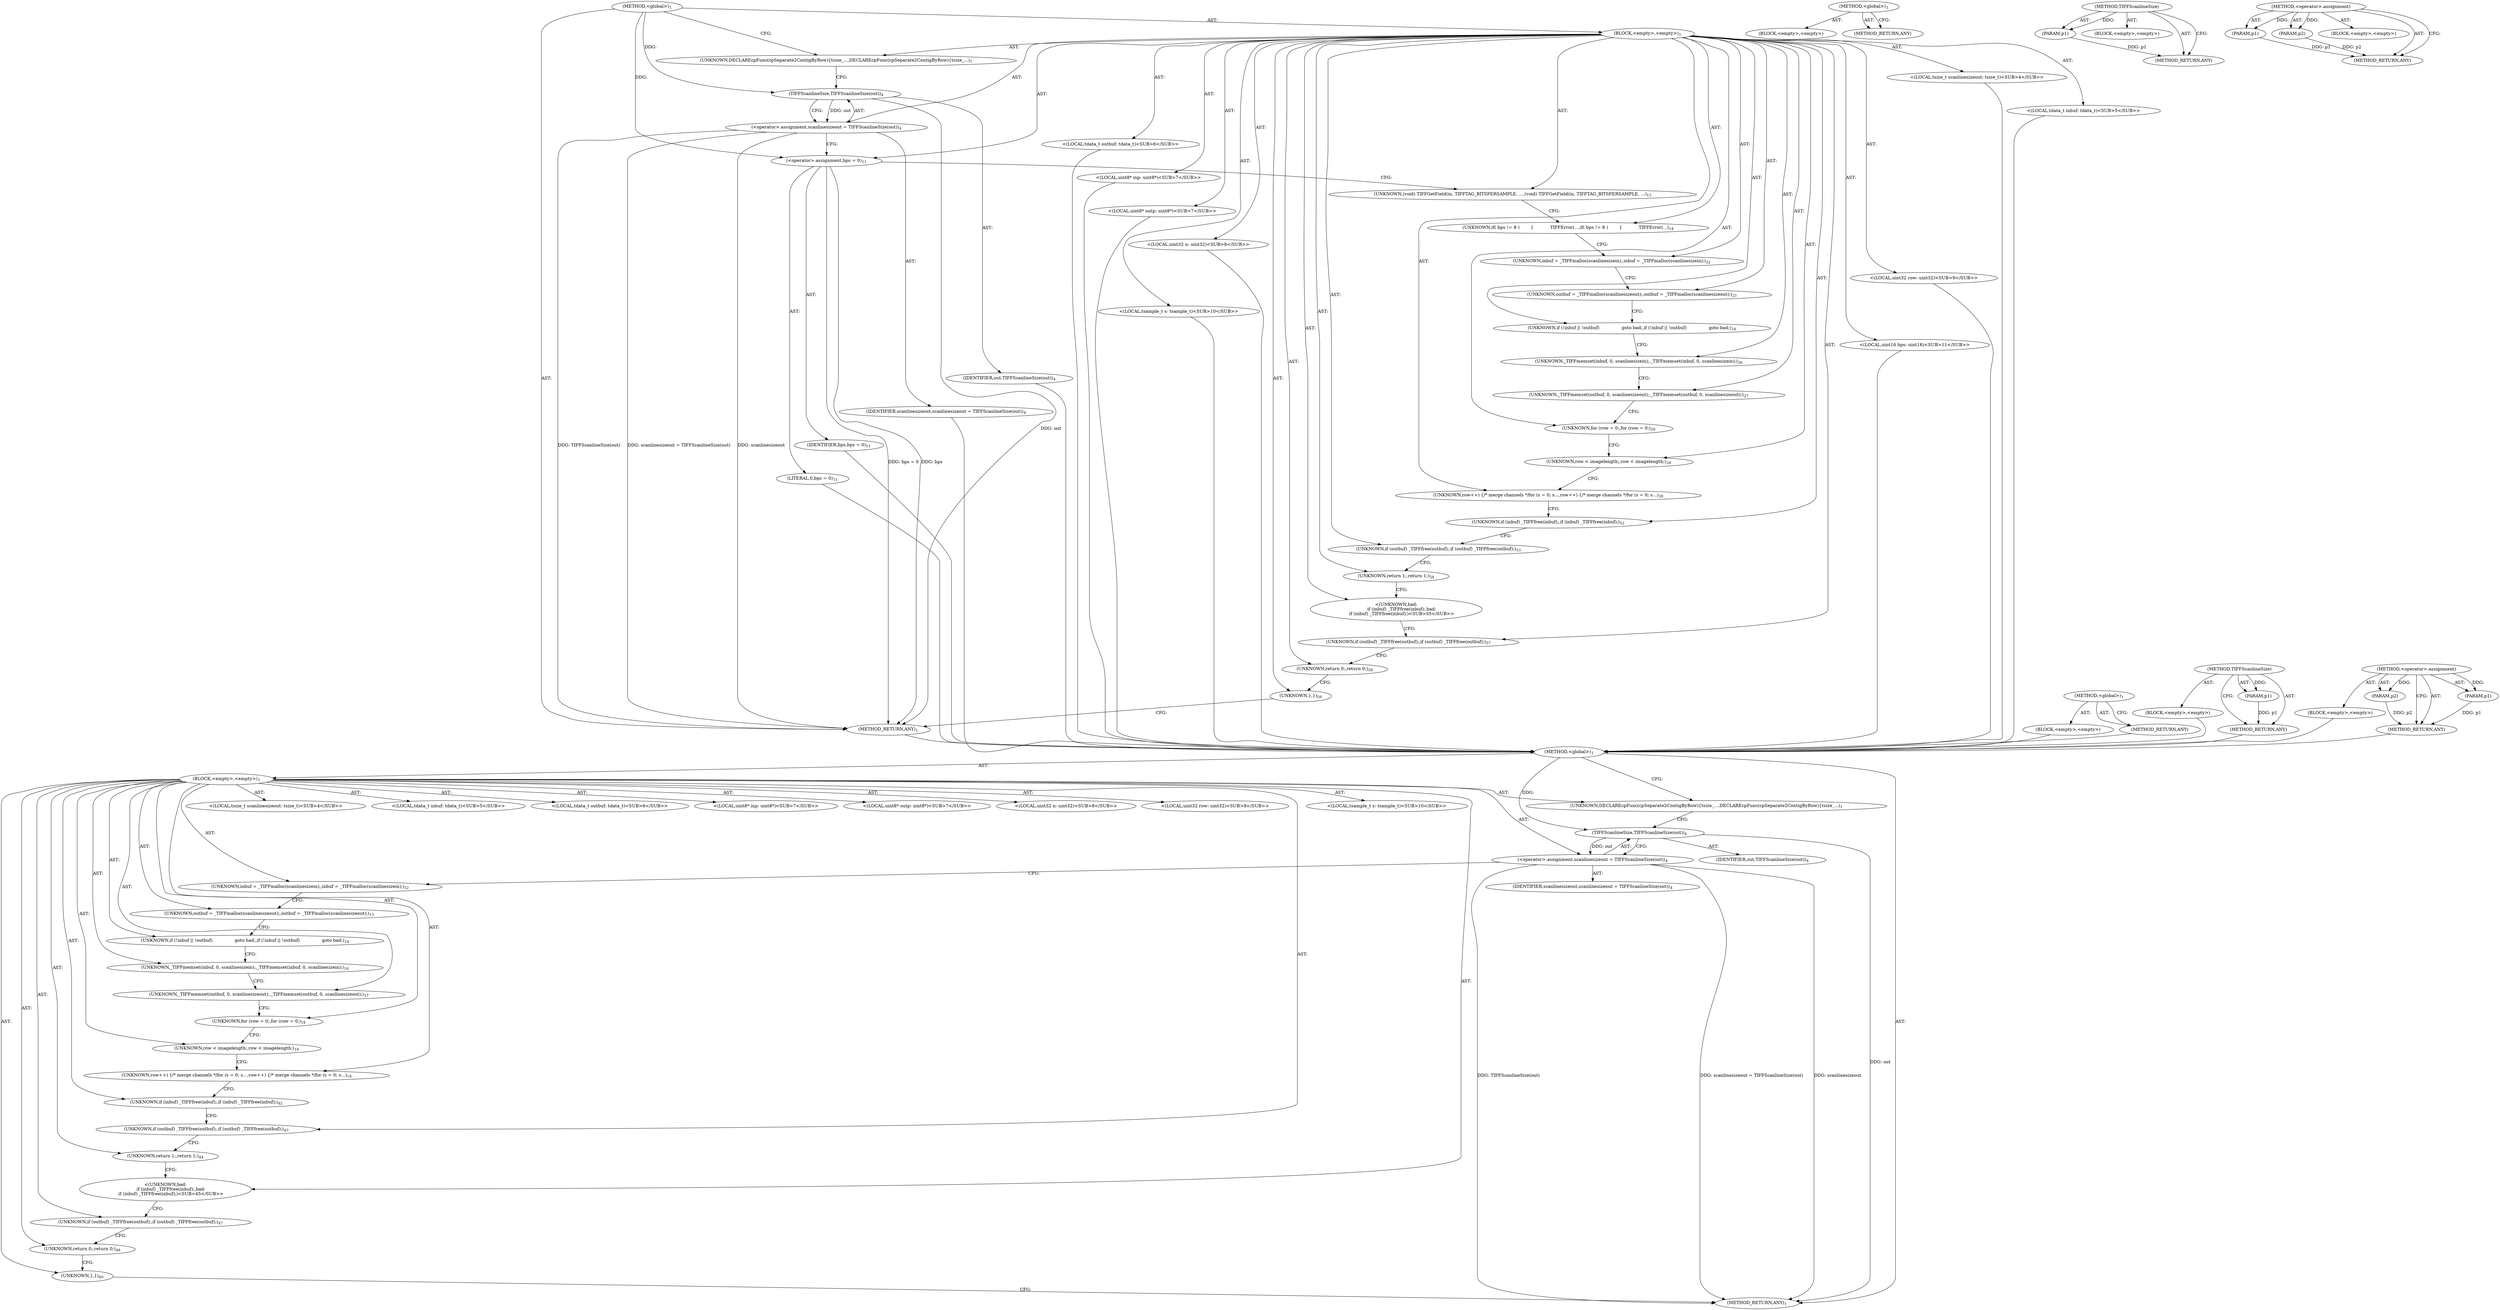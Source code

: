 digraph "&lt;operator&gt;.assignment" {
vulnerable_6 [label=<(METHOD,&lt;global&gt;)<SUB>1</SUB>>];
vulnerable_7 [label=<(BLOCK,&lt;empty&gt;,&lt;empty&gt;)<SUB>1</SUB>>];
vulnerable_8 [label=<(UNKNOWN,DECLAREcpFunc(cpSeparate2ContigByRow)
{
	tsize_...,DECLAREcpFunc(cpSeparate2ContigByRow)
{
	tsize_...)<SUB>1</SUB>>];
vulnerable_9 [label="<(LOCAL,tsize_t scanlinesizeout: tsize_t)<SUB>4</SUB>>"];
vulnerable_10 [label=<(&lt;operator&gt;.assignment,scanlinesizeout = TIFFScanlineSize(out))<SUB>4</SUB>>];
vulnerable_11 [label=<(IDENTIFIER,scanlinesizeout,scanlinesizeout = TIFFScanlineSize(out))<SUB>4</SUB>>];
vulnerable_12 [label=<(TIFFScanlineSize,TIFFScanlineSize(out))<SUB>4</SUB>>];
vulnerable_13 [label=<(IDENTIFIER,out,TIFFScanlineSize(out))<SUB>4</SUB>>];
vulnerable_14 [label="<(LOCAL,tdata_t inbuf: tdata_t)<SUB>5</SUB>>"];
vulnerable_15 [label="<(LOCAL,tdata_t outbuf: tdata_t)<SUB>6</SUB>>"];
vulnerable_16 [label="<(LOCAL,uint8* inp: uint8*)<SUB>7</SUB>>"];
vulnerable_17 [label="<(LOCAL,uint8* outp: uint8*)<SUB>7</SUB>>"];
vulnerable_18 [label="<(LOCAL,uint32 n: uint32)<SUB>8</SUB>>"];
vulnerable_19 [label="<(LOCAL,uint32 row: uint32)<SUB>9</SUB>>"];
vulnerable_20 [label="<(LOCAL,tsample_t s: tsample_t)<SUB>10</SUB>>"];
vulnerable_21 [label=<(UNKNOWN,inbuf = _TIFFmalloc(scanlinesizein);,inbuf = _TIFFmalloc(scanlinesizein);)<SUB>12</SUB>>];
vulnerable_22 [label=<(UNKNOWN,outbuf = _TIFFmalloc(scanlinesizeout);,outbuf = _TIFFmalloc(scanlinesizeout);)<SUB>13</SUB>>];
vulnerable_23 [label=<(UNKNOWN,if (!inbuf || !outbuf)
                goto bad;,if (!inbuf || !outbuf)
                goto bad;)<SUB>14</SUB>>];
vulnerable_24 [label=<(UNKNOWN,_TIFFmemset(inbuf, 0, scanlinesizein);,_TIFFmemset(inbuf, 0, scanlinesizein);)<SUB>16</SUB>>];
vulnerable_25 [label=<(UNKNOWN,_TIFFmemset(outbuf, 0, scanlinesizeout);,_TIFFmemset(outbuf, 0, scanlinesizeout);)<SUB>17</SUB>>];
vulnerable_26 [label=<(UNKNOWN,for (row = 0;,for (row = 0;)<SUB>18</SUB>>];
vulnerable_27 [label=<(UNKNOWN,row &lt; imagelength;,row &lt; imagelength;)<SUB>18</SUB>>];
vulnerable_28 [label=<(UNKNOWN,row++) {
		/* merge channels */
		for (s = 0; s...,row++) {
		/* merge channels */
		for (s = 0; s...)<SUB>18</SUB>>];
vulnerable_29 [label=<(UNKNOWN,if (inbuf) _TIFFfree(inbuf);,if (inbuf) _TIFFfree(inbuf);)<SUB>42</SUB>>];
vulnerable_30 [label=<(UNKNOWN,if (outbuf) _TIFFfree(outbuf);,if (outbuf) _TIFFfree(outbuf);)<SUB>43</SUB>>];
vulnerable_31 [label=<(UNKNOWN,return 1;,return 1;)<SUB>44</SUB>>];
vulnerable_32 [label="<(UNKNOWN,bad:
	if (inbuf) _TIFFfree(inbuf);,bad:
	if (inbuf) _TIFFfree(inbuf);)<SUB>45</SUB>>"];
vulnerable_33 [label=<(UNKNOWN,if (outbuf) _TIFFfree(outbuf);,if (outbuf) _TIFFfree(outbuf);)<SUB>47</SUB>>];
vulnerable_34 [label=<(UNKNOWN,return 0;,return 0;)<SUB>48</SUB>>];
vulnerable_35 [label=<(UNKNOWN,},})<SUB>49</SUB>>];
vulnerable_36 [label=<(METHOD_RETURN,ANY)<SUB>1</SUB>>];
vulnerable_51 [label=<(METHOD,&lt;global&gt;)<SUB>1</SUB>>];
vulnerable_52 [label=<(BLOCK,&lt;empty&gt;,&lt;empty&gt;)>];
vulnerable_53 [label=<(METHOD_RETURN,ANY)>];
vulnerable_62 [label=<(METHOD,TIFFScanlineSize)>];
vulnerable_63 [label=<(PARAM,p1)>];
vulnerable_64 [label=<(BLOCK,&lt;empty&gt;,&lt;empty&gt;)>];
vulnerable_65 [label=<(METHOD_RETURN,ANY)>];
vulnerable_57 [label=<(METHOD,&lt;operator&gt;.assignment)>];
vulnerable_58 [label=<(PARAM,p1)>];
vulnerable_59 [label=<(PARAM,p2)>];
vulnerable_60 [label=<(BLOCK,&lt;empty&gt;,&lt;empty&gt;)>];
vulnerable_61 [label=<(METHOD_RETURN,ANY)>];
fixed_6 [label=<(METHOD,&lt;global&gt;)<SUB>1</SUB>>];
fixed_7 [label=<(BLOCK,&lt;empty&gt;,&lt;empty&gt;)<SUB>1</SUB>>];
fixed_8 [label=<(UNKNOWN,DECLAREcpFunc(cpSeparate2ContigByRow)
{
	tsize_...,DECLAREcpFunc(cpSeparate2ContigByRow)
{
	tsize_...)<SUB>1</SUB>>];
fixed_9 [label="<(LOCAL,tsize_t scanlinesizeout: tsize_t)<SUB>4</SUB>>"];
fixed_10 [label=<(&lt;operator&gt;.assignment,scanlinesizeout = TIFFScanlineSize(out))<SUB>4</SUB>>];
fixed_11 [label=<(IDENTIFIER,scanlinesizeout,scanlinesizeout = TIFFScanlineSize(out))<SUB>4</SUB>>];
fixed_12 [label=<(TIFFScanlineSize,TIFFScanlineSize(out))<SUB>4</SUB>>];
fixed_13 [label=<(IDENTIFIER,out,TIFFScanlineSize(out))<SUB>4</SUB>>];
fixed_14 [label="<(LOCAL,tdata_t inbuf: tdata_t)<SUB>5</SUB>>"];
fixed_15 [label="<(LOCAL,tdata_t outbuf: tdata_t)<SUB>6</SUB>>"];
fixed_16 [label="<(LOCAL,uint8* inp: uint8*)<SUB>7</SUB>>"];
fixed_17 [label="<(LOCAL,uint8* outp: uint8*)<SUB>7</SUB>>"];
fixed_18 [label="<(LOCAL,uint32 n: uint32)<SUB>8</SUB>>"];
fixed_19 [label="<(LOCAL,uint32 row: uint32)<SUB>9</SUB>>"];
fixed_20 [label="<(LOCAL,tsample_t s: tsample_t)<SUB>10</SUB>>"];
fixed_21 [label="<(LOCAL,uint16 bps: uint16)<SUB>11</SUB>>"];
fixed_22 [label=<(&lt;operator&gt;.assignment,bps = 0)<SUB>11</SUB>>];
fixed_23 [label=<(IDENTIFIER,bps,bps = 0)<SUB>11</SUB>>];
fixed_24 [label=<(LITERAL,0,bps = 0)<SUB>11</SUB>>];
fixed_25 [label=<(UNKNOWN,(void) TIFFGetField(in, TIFFTAG_BITSPERSAMPLE, ...,(void) TIFFGetField(in, TIFFTAG_BITSPERSAMPLE, ...)<SUB>13</SUB>>];
fixed_26 [label=<(UNKNOWN,if( bps != 8 )
        {
            TIFFError(...,if( bps != 8 )
        {
            TIFFError(...)<SUB>14</SUB>>];
fixed_27 [label=<(UNKNOWN,inbuf = _TIFFmalloc(scanlinesizein);,inbuf = _TIFFmalloc(scanlinesizein);)<SUB>22</SUB>>];
fixed_28 [label=<(UNKNOWN,outbuf = _TIFFmalloc(scanlinesizeout);,outbuf = _TIFFmalloc(scanlinesizeout);)<SUB>23</SUB>>];
fixed_29 [label=<(UNKNOWN,if (!inbuf || !outbuf)
                goto bad;,if (!inbuf || !outbuf)
                goto bad;)<SUB>24</SUB>>];
fixed_30 [label=<(UNKNOWN,_TIFFmemset(inbuf, 0, scanlinesizein);,_TIFFmemset(inbuf, 0, scanlinesizein);)<SUB>26</SUB>>];
fixed_31 [label=<(UNKNOWN,_TIFFmemset(outbuf, 0, scanlinesizeout);,_TIFFmemset(outbuf, 0, scanlinesizeout);)<SUB>27</SUB>>];
fixed_32 [label=<(UNKNOWN,for (row = 0;,for (row = 0;)<SUB>28</SUB>>];
fixed_33 [label=<(UNKNOWN,row &lt; imagelength;,row &lt; imagelength;)<SUB>28</SUB>>];
fixed_34 [label=<(UNKNOWN,row++) {
		/* merge channels */
		for (s = 0; s...,row++) {
		/* merge channels */
		for (s = 0; s...)<SUB>28</SUB>>];
fixed_35 [label=<(UNKNOWN,if (inbuf) _TIFFfree(inbuf);,if (inbuf) _TIFFfree(inbuf);)<SUB>52</SUB>>];
fixed_36 [label=<(UNKNOWN,if (outbuf) _TIFFfree(outbuf);,if (outbuf) _TIFFfree(outbuf);)<SUB>53</SUB>>];
fixed_37 [label=<(UNKNOWN,return 1;,return 1;)<SUB>54</SUB>>];
fixed_38 [label="<(UNKNOWN,bad:
	if (inbuf) _TIFFfree(inbuf);,bad:
	if (inbuf) _TIFFfree(inbuf);)<SUB>55</SUB>>"];
fixed_39 [label=<(UNKNOWN,if (outbuf) _TIFFfree(outbuf);,if (outbuf) _TIFFfree(outbuf);)<SUB>57</SUB>>];
fixed_40 [label=<(UNKNOWN,return 0;,return 0;)<SUB>58</SUB>>];
fixed_41 [label=<(UNKNOWN,},})<SUB>59</SUB>>];
fixed_42 [label=<(METHOD_RETURN,ANY)<SUB>1</SUB>>];
fixed_61 [label=<(METHOD,&lt;global&gt;)<SUB>1</SUB>>];
fixed_62 [label=<(BLOCK,&lt;empty&gt;,&lt;empty&gt;)>];
fixed_63 [label=<(METHOD_RETURN,ANY)>];
fixed_72 [label=<(METHOD,TIFFScanlineSize)>];
fixed_73 [label=<(PARAM,p1)>];
fixed_74 [label=<(BLOCK,&lt;empty&gt;,&lt;empty&gt;)>];
fixed_75 [label=<(METHOD_RETURN,ANY)>];
fixed_67 [label=<(METHOD,&lt;operator&gt;.assignment)>];
fixed_68 [label=<(PARAM,p1)>];
fixed_69 [label=<(PARAM,p2)>];
fixed_70 [label=<(BLOCK,&lt;empty&gt;,&lt;empty&gt;)>];
fixed_71 [label=<(METHOD_RETURN,ANY)>];
vulnerable_6 -> vulnerable_7  [key=0, label="AST: "];
vulnerable_6 -> vulnerable_36  [key=0, label="AST: "];
vulnerable_6 -> vulnerable_8  [key=0, label="CFG: "];
vulnerable_6 -> vulnerable_12  [key=0, label="DDG: "];
vulnerable_7 -> vulnerable_8  [key=0, label="AST: "];
vulnerable_7 -> vulnerable_9  [key=0, label="AST: "];
vulnerable_7 -> vulnerable_10  [key=0, label="AST: "];
vulnerable_7 -> vulnerable_14  [key=0, label="AST: "];
vulnerable_7 -> vulnerable_15  [key=0, label="AST: "];
vulnerable_7 -> vulnerable_16  [key=0, label="AST: "];
vulnerable_7 -> vulnerable_17  [key=0, label="AST: "];
vulnerable_7 -> vulnerable_18  [key=0, label="AST: "];
vulnerable_7 -> vulnerable_19  [key=0, label="AST: "];
vulnerable_7 -> vulnerable_20  [key=0, label="AST: "];
vulnerable_7 -> vulnerable_21  [key=0, label="AST: "];
vulnerable_7 -> vulnerable_22  [key=0, label="AST: "];
vulnerable_7 -> vulnerable_23  [key=0, label="AST: "];
vulnerable_7 -> vulnerable_24  [key=0, label="AST: "];
vulnerable_7 -> vulnerable_25  [key=0, label="AST: "];
vulnerable_7 -> vulnerable_26  [key=0, label="AST: "];
vulnerable_7 -> vulnerable_27  [key=0, label="AST: "];
vulnerable_7 -> vulnerable_28  [key=0, label="AST: "];
vulnerable_7 -> vulnerable_29  [key=0, label="AST: "];
vulnerable_7 -> vulnerable_30  [key=0, label="AST: "];
vulnerable_7 -> vulnerable_31  [key=0, label="AST: "];
vulnerable_7 -> vulnerable_32  [key=0, label="AST: "];
vulnerable_7 -> vulnerable_33  [key=0, label="AST: "];
vulnerable_7 -> vulnerable_34  [key=0, label="AST: "];
vulnerable_7 -> vulnerable_35  [key=0, label="AST: "];
vulnerable_8 -> vulnerable_12  [key=0, label="CFG: "];
vulnerable_10 -> vulnerable_11  [key=0, label="AST: "];
vulnerable_10 -> vulnerable_12  [key=0, label="AST: "];
vulnerable_10 -> vulnerable_21  [key=0, label="CFG: "];
vulnerable_10 -> vulnerable_36  [key=0, label="DDG: scanlinesizeout"];
vulnerable_10 -> vulnerable_36  [key=1, label="DDG: TIFFScanlineSize(out)"];
vulnerable_10 -> vulnerable_36  [key=2, label="DDG: scanlinesizeout = TIFFScanlineSize(out)"];
vulnerable_12 -> vulnerable_13  [key=0, label="AST: "];
vulnerable_12 -> vulnerable_10  [key=0, label="CFG: "];
vulnerable_12 -> vulnerable_10  [key=1, label="DDG: out"];
vulnerable_12 -> vulnerable_36  [key=0, label="DDG: out"];
vulnerable_21 -> vulnerable_22  [key=0, label="CFG: "];
vulnerable_22 -> vulnerable_23  [key=0, label="CFG: "];
vulnerable_23 -> vulnerable_24  [key=0, label="CFG: "];
vulnerable_24 -> vulnerable_25  [key=0, label="CFG: "];
vulnerable_25 -> vulnerable_26  [key=0, label="CFG: "];
vulnerable_26 -> vulnerable_27  [key=0, label="CFG: "];
vulnerable_27 -> vulnerable_28  [key=0, label="CFG: "];
vulnerable_28 -> vulnerable_29  [key=0, label="CFG: "];
vulnerable_29 -> vulnerable_30  [key=0, label="CFG: "];
vulnerable_30 -> vulnerable_31  [key=0, label="CFG: "];
vulnerable_31 -> vulnerable_32  [key=0, label="CFG: "];
vulnerable_32 -> vulnerable_33  [key=0, label="CFG: "];
vulnerable_33 -> vulnerable_34  [key=0, label="CFG: "];
vulnerable_34 -> vulnerable_35  [key=0, label="CFG: "];
vulnerable_35 -> vulnerable_36  [key=0, label="CFG: "];
vulnerable_51 -> vulnerable_52  [key=0, label="AST: "];
vulnerable_51 -> vulnerable_53  [key=0, label="AST: "];
vulnerable_51 -> vulnerable_53  [key=1, label="CFG: "];
vulnerable_62 -> vulnerable_63  [key=0, label="AST: "];
vulnerable_62 -> vulnerable_63  [key=1, label="DDG: "];
vulnerable_62 -> vulnerable_64  [key=0, label="AST: "];
vulnerable_62 -> vulnerable_65  [key=0, label="AST: "];
vulnerable_62 -> vulnerable_65  [key=1, label="CFG: "];
vulnerable_63 -> vulnerable_65  [key=0, label="DDG: p1"];
vulnerable_57 -> vulnerable_58  [key=0, label="AST: "];
vulnerable_57 -> vulnerable_58  [key=1, label="DDG: "];
vulnerable_57 -> vulnerable_60  [key=0, label="AST: "];
vulnerable_57 -> vulnerable_59  [key=0, label="AST: "];
vulnerable_57 -> vulnerable_59  [key=1, label="DDG: "];
vulnerable_57 -> vulnerable_61  [key=0, label="AST: "];
vulnerable_57 -> vulnerable_61  [key=1, label="CFG: "];
vulnerable_58 -> vulnerable_61  [key=0, label="DDG: p1"];
vulnerable_59 -> vulnerable_61  [key=0, label="DDG: p2"];
fixed_6 -> fixed_7  [key=0, label="AST: "];
fixed_6 -> fixed_42  [key=0, label="AST: "];
fixed_6 -> fixed_8  [key=0, label="CFG: "];
fixed_6 -> fixed_22  [key=0, label="DDG: "];
fixed_6 -> fixed_12  [key=0, label="DDG: "];
fixed_7 -> fixed_8  [key=0, label="AST: "];
fixed_7 -> fixed_9  [key=0, label="AST: "];
fixed_7 -> fixed_10  [key=0, label="AST: "];
fixed_7 -> fixed_14  [key=0, label="AST: "];
fixed_7 -> fixed_15  [key=0, label="AST: "];
fixed_7 -> fixed_16  [key=0, label="AST: "];
fixed_7 -> fixed_17  [key=0, label="AST: "];
fixed_7 -> fixed_18  [key=0, label="AST: "];
fixed_7 -> fixed_19  [key=0, label="AST: "];
fixed_7 -> fixed_20  [key=0, label="AST: "];
fixed_7 -> fixed_21  [key=0, label="AST: "];
fixed_7 -> fixed_22  [key=0, label="AST: "];
fixed_7 -> fixed_25  [key=0, label="AST: "];
fixed_7 -> fixed_26  [key=0, label="AST: "];
fixed_7 -> fixed_27  [key=0, label="AST: "];
fixed_7 -> fixed_28  [key=0, label="AST: "];
fixed_7 -> fixed_29  [key=0, label="AST: "];
fixed_7 -> fixed_30  [key=0, label="AST: "];
fixed_7 -> fixed_31  [key=0, label="AST: "];
fixed_7 -> fixed_32  [key=0, label="AST: "];
fixed_7 -> fixed_33  [key=0, label="AST: "];
fixed_7 -> fixed_34  [key=0, label="AST: "];
fixed_7 -> fixed_35  [key=0, label="AST: "];
fixed_7 -> fixed_36  [key=0, label="AST: "];
fixed_7 -> fixed_37  [key=0, label="AST: "];
fixed_7 -> fixed_38  [key=0, label="AST: "];
fixed_7 -> fixed_39  [key=0, label="AST: "];
fixed_7 -> fixed_40  [key=0, label="AST: "];
fixed_7 -> fixed_41  [key=0, label="AST: "];
fixed_8 -> fixed_12  [key=0, label="CFG: "];
fixed_9 -> vulnerable_6  [key=0];
fixed_10 -> fixed_11  [key=0, label="AST: "];
fixed_10 -> fixed_12  [key=0, label="AST: "];
fixed_10 -> fixed_22  [key=0, label="CFG: "];
fixed_10 -> fixed_42  [key=0, label="DDG: scanlinesizeout"];
fixed_10 -> fixed_42  [key=1, label="DDG: TIFFScanlineSize(out)"];
fixed_10 -> fixed_42  [key=2, label="DDG: scanlinesizeout = TIFFScanlineSize(out)"];
fixed_11 -> vulnerable_6  [key=0];
fixed_12 -> fixed_13  [key=0, label="AST: "];
fixed_12 -> fixed_10  [key=0, label="CFG: "];
fixed_12 -> fixed_10  [key=1, label="DDG: out"];
fixed_12 -> fixed_42  [key=0, label="DDG: out"];
fixed_13 -> vulnerable_6  [key=0];
fixed_14 -> vulnerable_6  [key=0];
fixed_15 -> vulnerable_6  [key=0];
fixed_16 -> vulnerable_6  [key=0];
fixed_17 -> vulnerable_6  [key=0];
fixed_18 -> vulnerable_6  [key=0];
fixed_19 -> vulnerable_6  [key=0];
fixed_20 -> vulnerable_6  [key=0];
fixed_21 -> vulnerable_6  [key=0];
fixed_22 -> fixed_23  [key=0, label="AST: "];
fixed_22 -> fixed_24  [key=0, label="AST: "];
fixed_22 -> fixed_25  [key=0, label="CFG: "];
fixed_22 -> fixed_42  [key=0, label="DDG: bps"];
fixed_22 -> fixed_42  [key=1, label="DDG: bps = 0"];
fixed_23 -> vulnerable_6  [key=0];
fixed_24 -> vulnerable_6  [key=0];
fixed_25 -> fixed_26  [key=0, label="CFG: "];
fixed_26 -> fixed_27  [key=0, label="CFG: "];
fixed_27 -> fixed_28  [key=0, label="CFG: "];
fixed_28 -> fixed_29  [key=0, label="CFG: "];
fixed_29 -> fixed_30  [key=0, label="CFG: "];
fixed_30 -> fixed_31  [key=0, label="CFG: "];
fixed_31 -> fixed_32  [key=0, label="CFG: "];
fixed_32 -> fixed_33  [key=0, label="CFG: "];
fixed_33 -> fixed_34  [key=0, label="CFG: "];
fixed_34 -> fixed_35  [key=0, label="CFG: "];
fixed_35 -> fixed_36  [key=0, label="CFG: "];
fixed_36 -> fixed_37  [key=0, label="CFG: "];
fixed_37 -> fixed_38  [key=0, label="CFG: "];
fixed_38 -> fixed_39  [key=0, label="CFG: "];
fixed_39 -> fixed_40  [key=0, label="CFG: "];
fixed_40 -> fixed_41  [key=0, label="CFG: "];
fixed_41 -> fixed_42  [key=0, label="CFG: "];
fixed_42 -> vulnerable_6  [key=0];
fixed_61 -> fixed_62  [key=0, label="AST: "];
fixed_61 -> fixed_63  [key=0, label="AST: "];
fixed_61 -> fixed_63  [key=1, label="CFG: "];
fixed_62 -> vulnerable_6  [key=0];
fixed_63 -> vulnerable_6  [key=0];
fixed_72 -> fixed_73  [key=0, label="AST: "];
fixed_72 -> fixed_73  [key=1, label="DDG: "];
fixed_72 -> fixed_74  [key=0, label="AST: "];
fixed_72 -> fixed_75  [key=0, label="AST: "];
fixed_72 -> fixed_75  [key=1, label="CFG: "];
fixed_73 -> fixed_75  [key=0, label="DDG: p1"];
fixed_74 -> vulnerable_6  [key=0];
fixed_75 -> vulnerable_6  [key=0];
fixed_67 -> fixed_68  [key=0, label="AST: "];
fixed_67 -> fixed_68  [key=1, label="DDG: "];
fixed_67 -> fixed_70  [key=0, label="AST: "];
fixed_67 -> fixed_69  [key=0, label="AST: "];
fixed_67 -> fixed_69  [key=1, label="DDG: "];
fixed_67 -> fixed_71  [key=0, label="AST: "];
fixed_67 -> fixed_71  [key=1, label="CFG: "];
fixed_68 -> fixed_71  [key=0, label="DDG: p1"];
fixed_69 -> fixed_71  [key=0, label="DDG: p2"];
fixed_70 -> vulnerable_6  [key=0];
fixed_71 -> vulnerable_6  [key=0];
}
